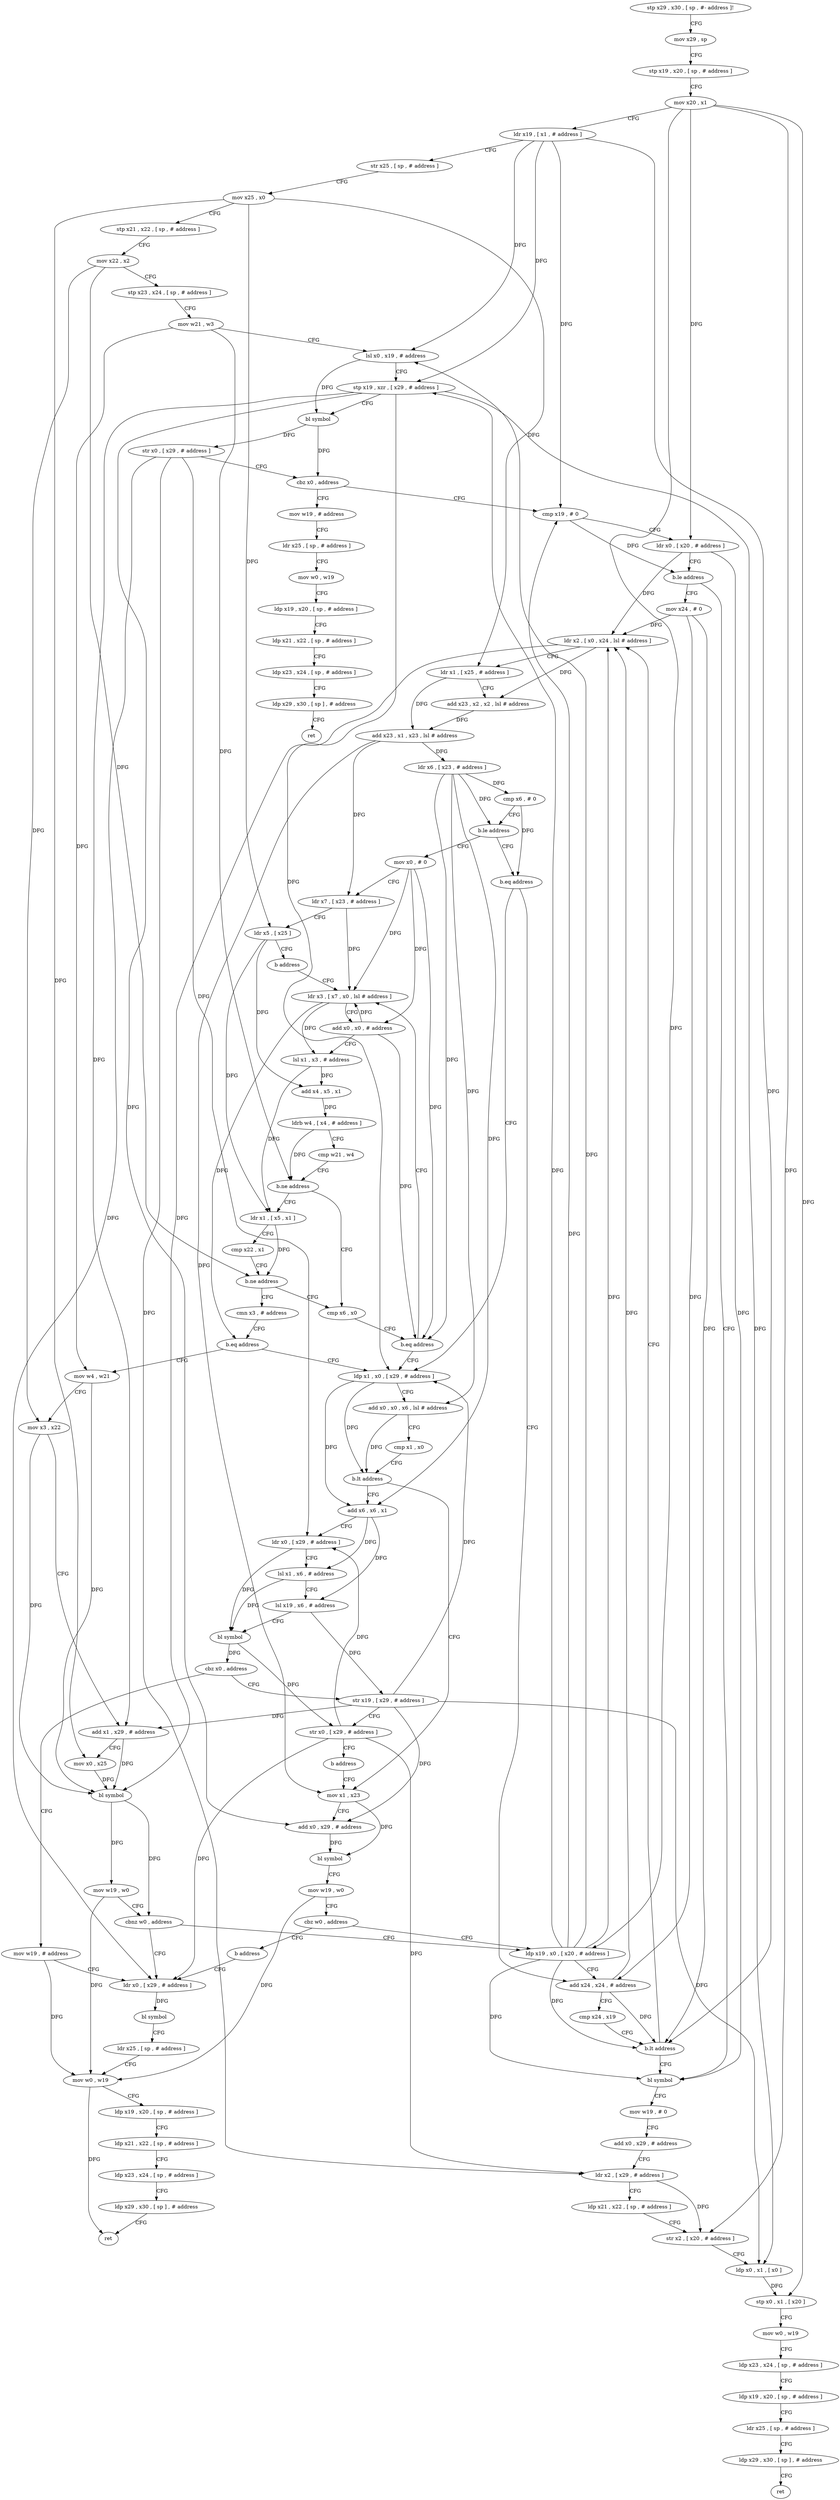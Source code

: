 digraph "func" {
"4374360" [label = "stp x29 , x30 , [ sp , #- address ]!" ]
"4374364" [label = "mov x29 , sp" ]
"4374368" [label = "stp x19 , x20 , [ sp , # address ]" ]
"4374372" [label = "mov x20 , x1" ]
"4374376" [label = "ldr x19 , [ x1 , # address ]" ]
"4374380" [label = "str x25 , [ sp , # address ]" ]
"4374384" [label = "mov x25 , x0" ]
"4374388" [label = "stp x21 , x22 , [ sp , # address ]" ]
"4374392" [label = "mov x22 , x2" ]
"4374396" [label = "stp x23 , x24 , [ sp , # address ]" ]
"4374400" [label = "mov w21 , w3" ]
"4374404" [label = "lsl x0 , x19 , # address" ]
"4374408" [label = "stp x19 , xzr , [ x29 , # address ]" ]
"4374412" [label = "bl symbol" ]
"4374416" [label = "str x0 , [ x29 , # address ]" ]
"4374420" [label = "cbz x0 , address" ]
"4374764" [label = "mov w19 , # address" ]
"4374424" [label = "cmp x19 , # 0" ]
"4374768" [label = "ldr x25 , [ sp , # address ]" ]
"4374772" [label = "mov w0 , w19" ]
"4374776" [label = "ldp x19 , x20 , [ sp , # address ]" ]
"4374780" [label = "ldp x21 , x22 , [ sp , # address ]" ]
"4374784" [label = "ldp x23 , x24 , [ sp , # address ]" ]
"4374788" [label = "ldp x29 , x30 , [ sp ] , # address" ]
"4374792" [label = "ret" ]
"4374428" [label = "ldr x0 , [ x20 , # address ]" ]
"4374432" [label = "b.le address" ]
"4374588" [label = "bl symbol" ]
"4374436" [label = "mov x24 , # 0" ]
"4374592" [label = "mov w19 , # 0" ]
"4374596" [label = "add x0 , x29 , # address" ]
"4374600" [label = "ldr x2 , [ x29 , # address ]" ]
"4374604" [label = "ldp x21 , x22 , [ sp , # address ]" ]
"4374608" [label = "str x2 , [ x20 , # address ]" ]
"4374612" [label = "ldp x0 , x1 , [ x0 ]" ]
"4374616" [label = "stp x0 , x1 , [ x20 ]" ]
"4374620" [label = "mov w0 , w19" ]
"4374624" [label = "ldp x23 , x24 , [ sp , # address ]" ]
"4374628" [label = "ldp x19 , x20 , [ sp , # address ]" ]
"4374632" [label = "ldr x25 , [ sp , # address ]" ]
"4374636" [label = "ldp x29 , x30 , [ sp ] , # address" ]
"4374640" [label = "ret" ]
"4374440" [label = "ldr x2 , [ x0 , x24 , lsl # address ]" ]
"4374684" [label = "b.eq address" ]
"4374576" [label = "add x24 , x24 , # address" ]
"4374688" [label = "ldp x1 , x0 , [ x29 , # address ]" ]
"4374468" [label = "mov x0 , # 0" ]
"4374472" [label = "ldr x7 , [ x23 , # address ]" ]
"4374476" [label = "ldr x5 , [ x25 ]" ]
"4374480" [label = "b address" ]
"4374496" [label = "ldr x3 , [ x7 , x0 , lsl # address ]" ]
"4374580" [label = "cmp x24 , x19" ]
"4374584" [label = "b.lt address" ]
"4374692" [label = "add x0 , x0 , x6 , lsl # address" ]
"4374696" [label = "cmp x1 , x0" ]
"4374700" [label = "b.lt address" ]
"4374728" [label = "add x6 , x6 , x1" ]
"4374704" [label = "mov x1 , x23" ]
"4374500" [label = "add x0 , x0 , # address" ]
"4374504" [label = "lsl x1 , x3 , # address" ]
"4374508" [label = "add x4 , x5 , x1" ]
"4374512" [label = "ldrb w4 , [ x4 , # address ]" ]
"4374516" [label = "cmp w21 , w4" ]
"4374520" [label = "b.ne address" ]
"4374488" [label = "cmp x6 , x0" ]
"4374524" [label = "ldr x1 , [ x5 , x1 ]" ]
"4374444" [label = "ldr x1 , [ x25 , # address ]" ]
"4374448" [label = "add x23 , x2 , x2 , lsl # address" ]
"4374452" [label = "add x23 , x1 , x23 , lsl # address" ]
"4374456" [label = "ldr x6 , [ x23 , # address ]" ]
"4374460" [label = "cmp x6 , # 0" ]
"4374464" [label = "b.le address" ]
"4374732" [label = "ldr x0 , [ x29 , # address ]" ]
"4374736" [label = "lsl x1 , x6 , # address" ]
"4374740" [label = "lsl x19 , x6 , # address" ]
"4374744" [label = "bl symbol" ]
"4374748" [label = "cbz x0 , address" ]
"4374644" [label = "mov w19 , # address" ]
"4374752" [label = "str x19 , [ x29 , # address ]" ]
"4374708" [label = "add x0 , x29 , # address" ]
"4374712" [label = "bl symbol" ]
"4374716" [label = "mov w19 , w0" ]
"4374720" [label = "cbz w0 , address" ]
"4374572" [label = "ldp x19 , x0 , [ x20 , # address ]" ]
"4374724" [label = "b address" ]
"4374492" [label = "b.eq address" ]
"4374528" [label = "cmp x22 , x1" ]
"4374532" [label = "b.ne address" ]
"4374536" [label = "cmn x3 , # address" ]
"4374648" [label = "ldr x0 , [ x29 , # address ]" ]
"4374756" [label = "str x0 , [ x29 , # address ]" ]
"4374760" [label = "b address" ]
"4374540" [label = "b.eq address" ]
"4374544" [label = "mov w4 , w21" ]
"4374652" [label = "bl symbol" ]
"4374656" [label = "ldr x25 , [ sp , # address ]" ]
"4374660" [label = "mov w0 , w19" ]
"4374664" [label = "ldp x19 , x20 , [ sp , # address ]" ]
"4374668" [label = "ldp x21 , x22 , [ sp , # address ]" ]
"4374672" [label = "ldp x23 , x24 , [ sp , # address ]" ]
"4374676" [label = "ldp x29 , x30 , [ sp ] , # address" ]
"4374680" [label = "ret" ]
"4374548" [label = "mov x3 , x22" ]
"4374552" [label = "add x1 , x29 , # address" ]
"4374556" [label = "mov x0 , x25" ]
"4374560" [label = "bl symbol" ]
"4374564" [label = "mov w19 , w0" ]
"4374568" [label = "cbnz w0 , address" ]
"4374360" -> "4374364" [ label = "CFG" ]
"4374364" -> "4374368" [ label = "CFG" ]
"4374368" -> "4374372" [ label = "CFG" ]
"4374372" -> "4374376" [ label = "CFG" ]
"4374372" -> "4374428" [ label = "DFG" ]
"4374372" -> "4374608" [ label = "DFG" ]
"4374372" -> "4374616" [ label = "DFG" ]
"4374372" -> "4374572" [ label = "DFG" ]
"4374376" -> "4374380" [ label = "CFG" ]
"4374376" -> "4374404" [ label = "DFG" ]
"4374376" -> "4374408" [ label = "DFG" ]
"4374376" -> "4374424" [ label = "DFG" ]
"4374376" -> "4374584" [ label = "DFG" ]
"4374380" -> "4374384" [ label = "CFG" ]
"4374384" -> "4374388" [ label = "CFG" ]
"4374384" -> "4374444" [ label = "DFG" ]
"4374384" -> "4374476" [ label = "DFG" ]
"4374384" -> "4374556" [ label = "DFG" ]
"4374388" -> "4374392" [ label = "CFG" ]
"4374392" -> "4374396" [ label = "CFG" ]
"4374392" -> "4374532" [ label = "DFG" ]
"4374392" -> "4374548" [ label = "DFG" ]
"4374396" -> "4374400" [ label = "CFG" ]
"4374400" -> "4374404" [ label = "CFG" ]
"4374400" -> "4374520" [ label = "DFG" ]
"4374400" -> "4374544" [ label = "DFG" ]
"4374404" -> "4374408" [ label = "CFG" ]
"4374404" -> "4374412" [ label = "DFG" ]
"4374408" -> "4374412" [ label = "CFG" ]
"4374408" -> "4374612" [ label = "DFG" ]
"4374408" -> "4374688" [ label = "DFG" ]
"4374408" -> "4374708" [ label = "DFG" ]
"4374408" -> "4374552" [ label = "DFG" ]
"4374412" -> "4374416" [ label = "DFG" ]
"4374412" -> "4374420" [ label = "DFG" ]
"4374416" -> "4374420" [ label = "CFG" ]
"4374416" -> "4374600" [ label = "DFG" ]
"4374416" -> "4374732" [ label = "DFG" ]
"4374416" -> "4374648" [ label = "DFG" ]
"4374420" -> "4374764" [ label = "CFG" ]
"4374420" -> "4374424" [ label = "CFG" ]
"4374764" -> "4374768" [ label = "CFG" ]
"4374424" -> "4374428" [ label = "CFG" ]
"4374424" -> "4374432" [ label = "DFG" ]
"4374768" -> "4374772" [ label = "CFG" ]
"4374772" -> "4374776" [ label = "CFG" ]
"4374776" -> "4374780" [ label = "CFG" ]
"4374780" -> "4374784" [ label = "CFG" ]
"4374784" -> "4374788" [ label = "CFG" ]
"4374788" -> "4374792" [ label = "CFG" ]
"4374428" -> "4374432" [ label = "CFG" ]
"4374428" -> "4374588" [ label = "DFG" ]
"4374428" -> "4374440" [ label = "DFG" ]
"4374432" -> "4374588" [ label = "CFG" ]
"4374432" -> "4374436" [ label = "CFG" ]
"4374588" -> "4374592" [ label = "CFG" ]
"4374436" -> "4374440" [ label = "DFG" ]
"4374436" -> "4374576" [ label = "DFG" ]
"4374436" -> "4374584" [ label = "DFG" ]
"4374592" -> "4374596" [ label = "CFG" ]
"4374596" -> "4374600" [ label = "CFG" ]
"4374600" -> "4374604" [ label = "CFG" ]
"4374600" -> "4374608" [ label = "DFG" ]
"4374604" -> "4374608" [ label = "CFG" ]
"4374608" -> "4374612" [ label = "CFG" ]
"4374612" -> "4374616" [ label = "DFG" ]
"4374616" -> "4374620" [ label = "CFG" ]
"4374620" -> "4374624" [ label = "CFG" ]
"4374624" -> "4374628" [ label = "CFG" ]
"4374628" -> "4374632" [ label = "CFG" ]
"4374632" -> "4374636" [ label = "CFG" ]
"4374636" -> "4374640" [ label = "CFG" ]
"4374440" -> "4374444" [ label = "CFG" ]
"4374440" -> "4374448" [ label = "DFG" ]
"4374440" -> "4374560" [ label = "DFG" ]
"4374684" -> "4374576" [ label = "CFG" ]
"4374684" -> "4374688" [ label = "CFG" ]
"4374576" -> "4374580" [ label = "CFG" ]
"4374576" -> "4374440" [ label = "DFG" ]
"4374576" -> "4374584" [ label = "DFG" ]
"4374688" -> "4374692" [ label = "CFG" ]
"4374688" -> "4374700" [ label = "DFG" ]
"4374688" -> "4374728" [ label = "DFG" ]
"4374468" -> "4374472" [ label = "CFG" ]
"4374468" -> "4374496" [ label = "DFG" ]
"4374468" -> "4374500" [ label = "DFG" ]
"4374468" -> "4374492" [ label = "DFG" ]
"4374472" -> "4374476" [ label = "CFG" ]
"4374472" -> "4374496" [ label = "DFG" ]
"4374476" -> "4374480" [ label = "CFG" ]
"4374476" -> "4374508" [ label = "DFG" ]
"4374476" -> "4374524" [ label = "DFG" ]
"4374480" -> "4374496" [ label = "CFG" ]
"4374496" -> "4374500" [ label = "CFG" ]
"4374496" -> "4374504" [ label = "DFG" ]
"4374496" -> "4374540" [ label = "DFG" ]
"4374580" -> "4374584" [ label = "CFG" ]
"4374584" -> "4374440" [ label = "CFG" ]
"4374584" -> "4374588" [ label = "CFG" ]
"4374692" -> "4374696" [ label = "CFG" ]
"4374692" -> "4374700" [ label = "DFG" ]
"4374696" -> "4374700" [ label = "CFG" ]
"4374700" -> "4374728" [ label = "CFG" ]
"4374700" -> "4374704" [ label = "CFG" ]
"4374728" -> "4374732" [ label = "CFG" ]
"4374728" -> "4374736" [ label = "DFG" ]
"4374728" -> "4374740" [ label = "DFG" ]
"4374704" -> "4374708" [ label = "CFG" ]
"4374704" -> "4374712" [ label = "DFG" ]
"4374500" -> "4374504" [ label = "CFG" ]
"4374500" -> "4374496" [ label = "DFG" ]
"4374500" -> "4374492" [ label = "DFG" ]
"4374504" -> "4374508" [ label = "DFG" ]
"4374504" -> "4374524" [ label = "DFG" ]
"4374508" -> "4374512" [ label = "DFG" ]
"4374512" -> "4374516" [ label = "CFG" ]
"4374512" -> "4374520" [ label = "DFG" ]
"4374516" -> "4374520" [ label = "CFG" ]
"4374520" -> "4374488" [ label = "CFG" ]
"4374520" -> "4374524" [ label = "CFG" ]
"4374488" -> "4374492" [ label = "CFG" ]
"4374524" -> "4374528" [ label = "CFG" ]
"4374524" -> "4374532" [ label = "DFG" ]
"4374444" -> "4374448" [ label = "CFG" ]
"4374444" -> "4374452" [ label = "DFG" ]
"4374448" -> "4374452" [ label = "DFG" ]
"4374452" -> "4374456" [ label = "DFG" ]
"4374452" -> "4374472" [ label = "DFG" ]
"4374452" -> "4374704" [ label = "DFG" ]
"4374456" -> "4374460" [ label = "DFG" ]
"4374456" -> "4374464" [ label = "DFG" ]
"4374456" -> "4374692" [ label = "DFG" ]
"4374456" -> "4374728" [ label = "DFG" ]
"4374456" -> "4374492" [ label = "DFG" ]
"4374460" -> "4374464" [ label = "CFG" ]
"4374460" -> "4374684" [ label = "DFG" ]
"4374464" -> "4374684" [ label = "CFG" ]
"4374464" -> "4374468" [ label = "CFG" ]
"4374732" -> "4374736" [ label = "CFG" ]
"4374732" -> "4374744" [ label = "DFG" ]
"4374736" -> "4374740" [ label = "CFG" ]
"4374736" -> "4374744" [ label = "DFG" ]
"4374740" -> "4374744" [ label = "CFG" ]
"4374740" -> "4374752" [ label = "DFG" ]
"4374744" -> "4374748" [ label = "DFG" ]
"4374744" -> "4374756" [ label = "DFG" ]
"4374748" -> "4374644" [ label = "CFG" ]
"4374748" -> "4374752" [ label = "CFG" ]
"4374644" -> "4374648" [ label = "CFG" ]
"4374644" -> "4374660" [ label = "DFG" ]
"4374752" -> "4374756" [ label = "CFG" ]
"4374752" -> "4374612" [ label = "DFG" ]
"4374752" -> "4374688" [ label = "DFG" ]
"4374752" -> "4374708" [ label = "DFG" ]
"4374752" -> "4374552" [ label = "DFG" ]
"4374708" -> "4374712" [ label = "DFG" ]
"4374712" -> "4374716" [ label = "CFG" ]
"4374716" -> "4374720" [ label = "CFG" ]
"4374716" -> "4374660" [ label = "DFG" ]
"4374720" -> "4374572" [ label = "CFG" ]
"4374720" -> "4374724" [ label = "CFG" ]
"4374572" -> "4374576" [ label = "CFG" ]
"4374572" -> "4374404" [ label = "DFG" ]
"4374572" -> "4374408" [ label = "DFG" ]
"4374572" -> "4374424" [ label = "DFG" ]
"4374572" -> "4374588" [ label = "DFG" ]
"4374572" -> "4374584" [ label = "DFG" ]
"4374572" -> "4374440" [ label = "DFG" ]
"4374724" -> "4374648" [ label = "CFG" ]
"4374492" -> "4374688" [ label = "CFG" ]
"4374492" -> "4374496" [ label = "CFG" ]
"4374528" -> "4374532" [ label = "CFG" ]
"4374532" -> "4374488" [ label = "CFG" ]
"4374532" -> "4374536" [ label = "CFG" ]
"4374536" -> "4374540" [ label = "CFG" ]
"4374648" -> "4374652" [ label = "DFG" ]
"4374756" -> "4374760" [ label = "CFG" ]
"4374756" -> "4374600" [ label = "DFG" ]
"4374756" -> "4374732" [ label = "DFG" ]
"4374756" -> "4374648" [ label = "DFG" ]
"4374760" -> "4374704" [ label = "CFG" ]
"4374540" -> "4374688" [ label = "CFG" ]
"4374540" -> "4374544" [ label = "CFG" ]
"4374544" -> "4374548" [ label = "CFG" ]
"4374544" -> "4374560" [ label = "DFG" ]
"4374652" -> "4374656" [ label = "CFG" ]
"4374656" -> "4374660" [ label = "CFG" ]
"4374660" -> "4374664" [ label = "CFG" ]
"4374660" -> "4374680" [ label = "DFG" ]
"4374664" -> "4374668" [ label = "CFG" ]
"4374668" -> "4374672" [ label = "CFG" ]
"4374672" -> "4374676" [ label = "CFG" ]
"4374676" -> "4374680" [ label = "CFG" ]
"4374548" -> "4374552" [ label = "CFG" ]
"4374548" -> "4374560" [ label = "DFG" ]
"4374552" -> "4374556" [ label = "CFG" ]
"4374552" -> "4374560" [ label = "DFG" ]
"4374556" -> "4374560" [ label = "DFG" ]
"4374560" -> "4374564" [ label = "DFG" ]
"4374560" -> "4374568" [ label = "DFG" ]
"4374564" -> "4374568" [ label = "CFG" ]
"4374564" -> "4374660" [ label = "DFG" ]
"4374568" -> "4374648" [ label = "CFG" ]
"4374568" -> "4374572" [ label = "CFG" ]
}
